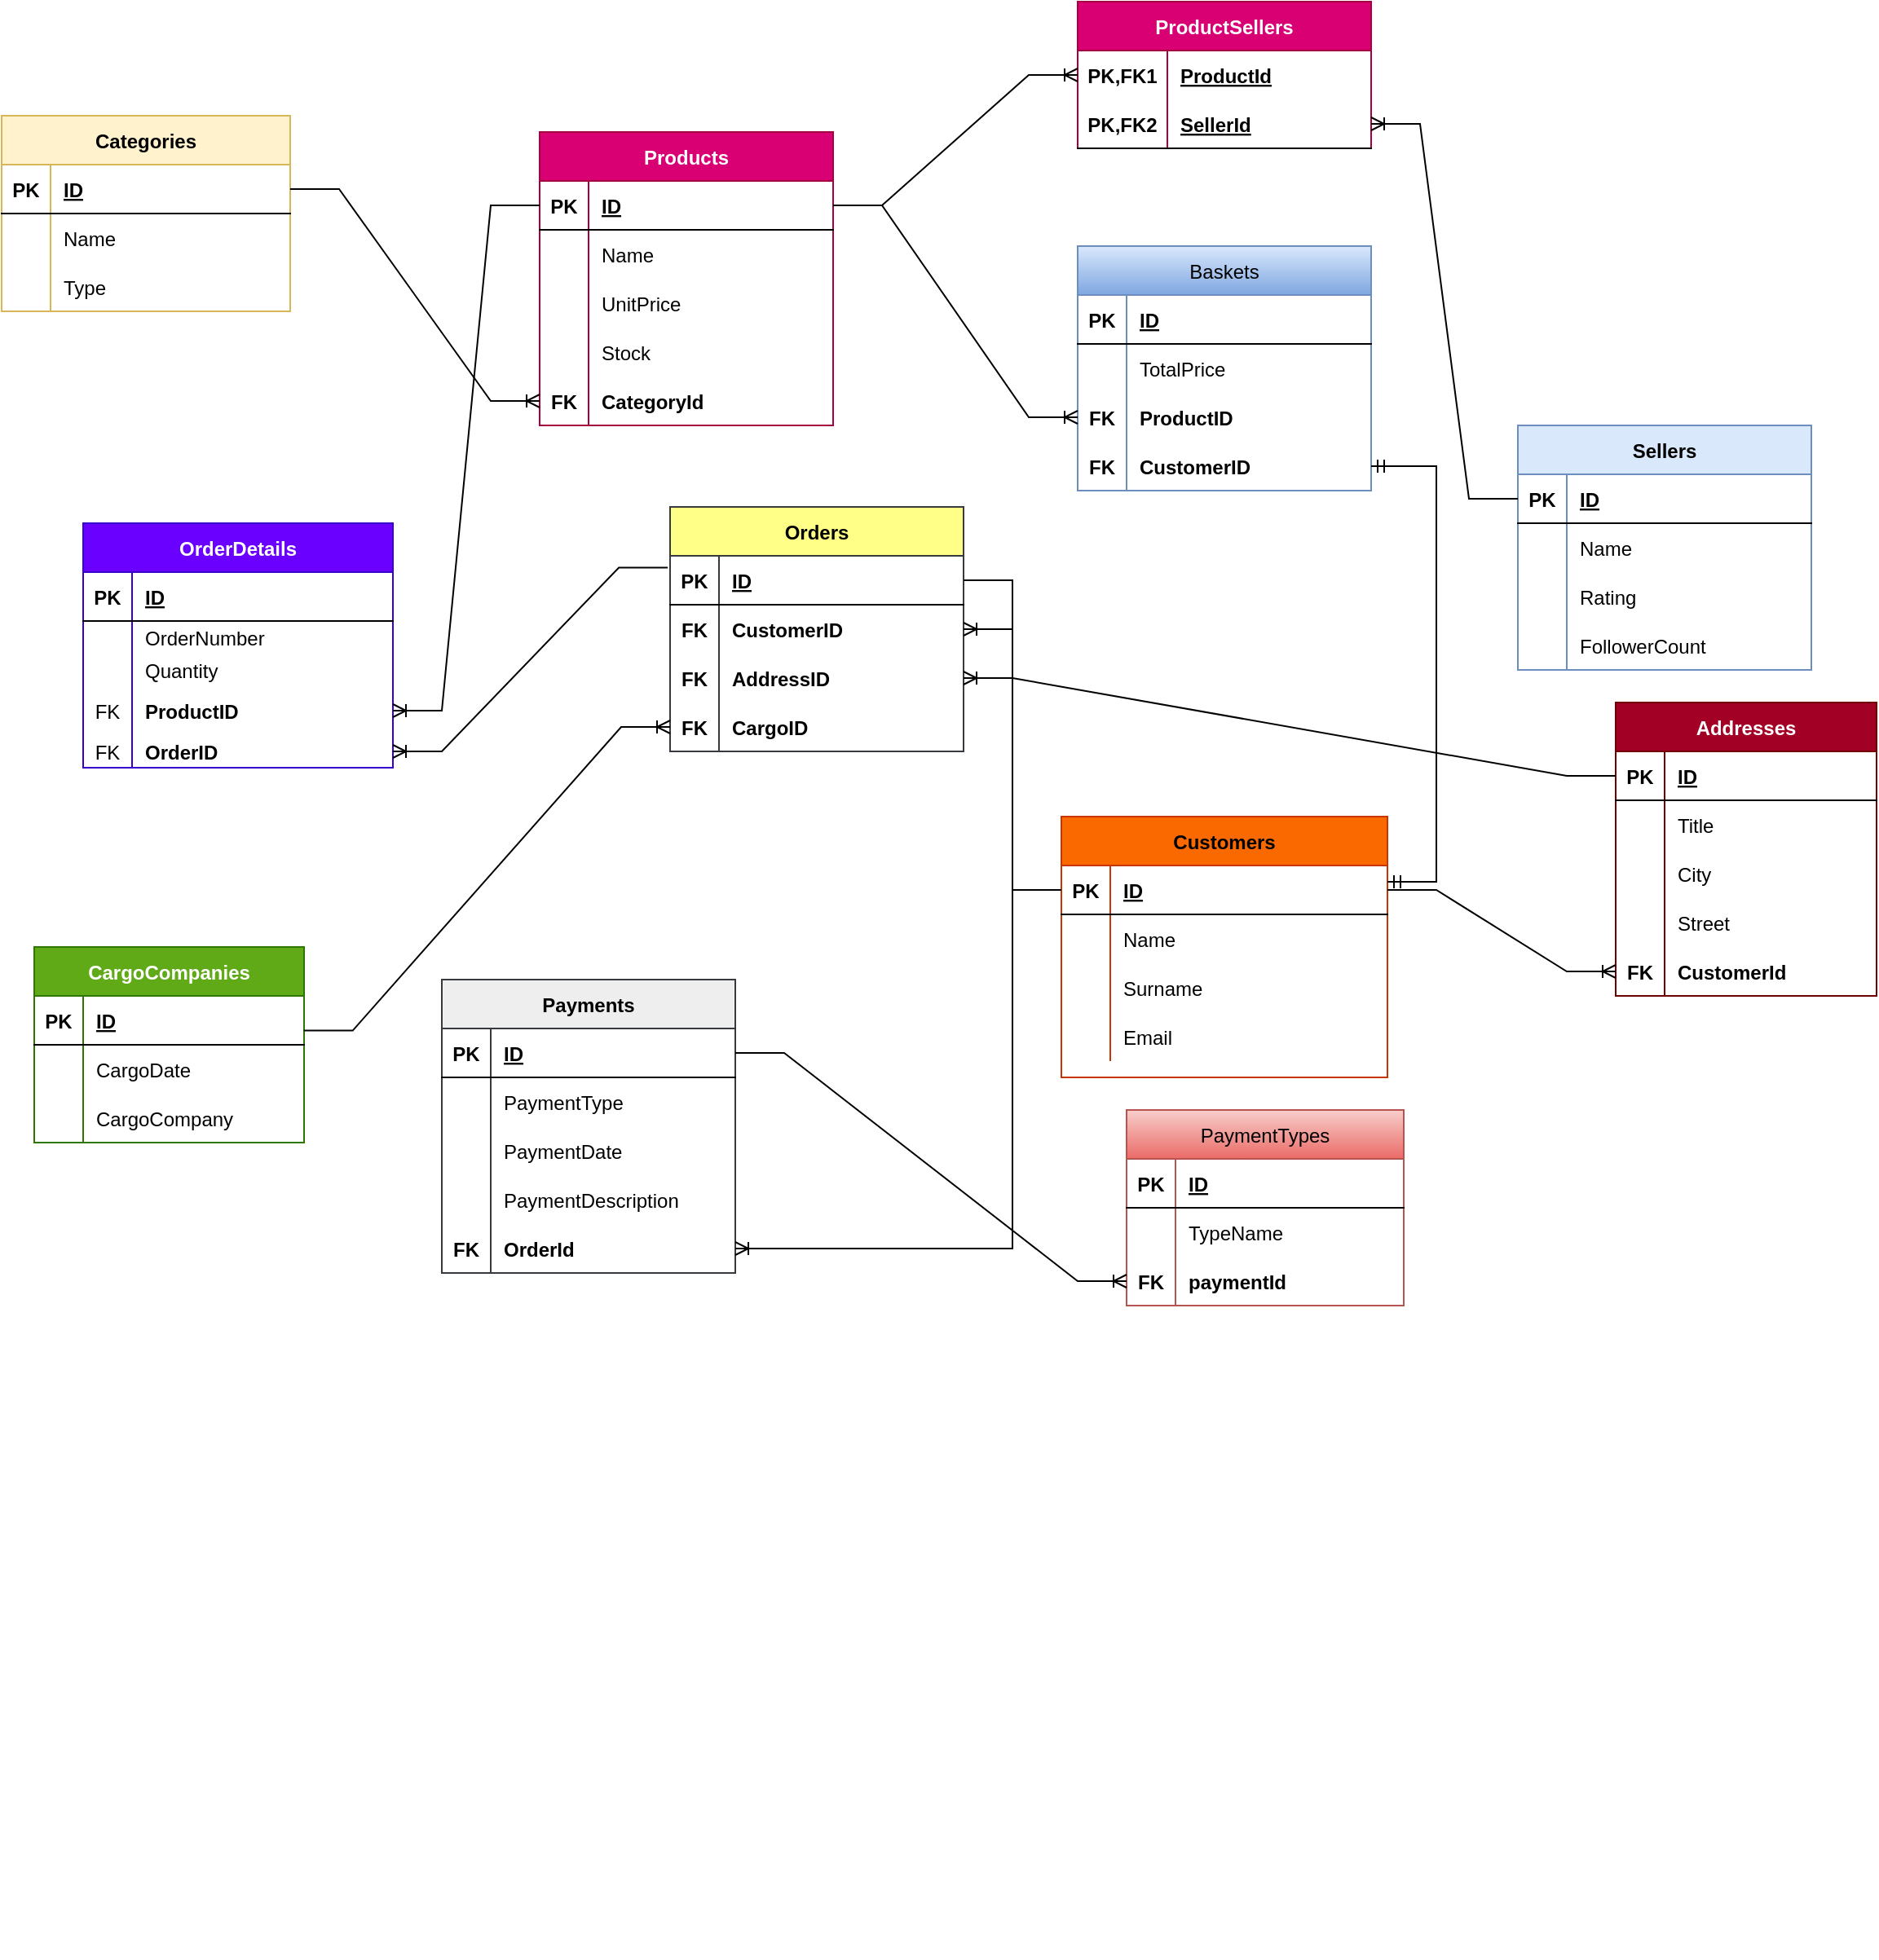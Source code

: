 <mxfile version="20.5.3" type="github"><diagram id="TiF_USlpTC1Fm0P3rcNb" name="Page-1"><mxGraphModel dx="1872" dy="1568" grid="1" gridSize="10" guides="1" tooltips="1" connect="1" arrows="1" fold="1" page="1" pageScale="1" pageWidth="850" pageHeight="1100" math="0" shadow="0"><root><mxCell id="0"/><mxCell id="1" parent="0"/><mxCell id="JY9bSjSgld3aoO-6YXsf-1" value="Products" style="shape=table;startSize=30;container=1;collapsible=1;childLayout=tableLayout;fixedRows=1;rowLines=0;fontStyle=1;align=center;resizeLast=1;fillColor=#d80073;strokeColor=#A50040;fontColor=#ffffff;" vertex="1" parent="1"><mxGeometry x="-410" y="-110" width="180" height="180" as="geometry"/></mxCell><mxCell id="JY9bSjSgld3aoO-6YXsf-2" value="" style="shape=tableRow;horizontal=0;startSize=0;swimlaneHead=0;swimlaneBody=0;fillColor=none;collapsible=0;dropTarget=0;points=[[0,0.5],[1,0.5]];portConstraint=eastwest;top=0;left=0;right=0;bottom=1;" vertex="1" parent="JY9bSjSgld3aoO-6YXsf-1"><mxGeometry y="30" width="180" height="30" as="geometry"/></mxCell><mxCell id="JY9bSjSgld3aoO-6YXsf-3" value="PK" style="shape=partialRectangle;connectable=0;fillColor=none;top=0;left=0;bottom=0;right=0;fontStyle=1;overflow=hidden;" vertex="1" parent="JY9bSjSgld3aoO-6YXsf-2"><mxGeometry width="30" height="30" as="geometry"><mxRectangle width="30" height="30" as="alternateBounds"/></mxGeometry></mxCell><mxCell id="JY9bSjSgld3aoO-6YXsf-4" value="ID" style="shape=partialRectangle;connectable=0;fillColor=none;top=0;left=0;bottom=0;right=0;align=left;spacingLeft=6;fontStyle=5;overflow=hidden;" vertex="1" parent="JY9bSjSgld3aoO-6YXsf-2"><mxGeometry x="30" width="150" height="30" as="geometry"><mxRectangle width="150" height="30" as="alternateBounds"/></mxGeometry></mxCell><mxCell id="JY9bSjSgld3aoO-6YXsf-5" value="" style="shape=tableRow;horizontal=0;startSize=0;swimlaneHead=0;swimlaneBody=0;fillColor=none;collapsible=0;dropTarget=0;points=[[0,0.5],[1,0.5]];portConstraint=eastwest;top=0;left=0;right=0;bottom=0;" vertex="1" parent="JY9bSjSgld3aoO-6YXsf-1"><mxGeometry y="60" width="180" height="30" as="geometry"/></mxCell><mxCell id="JY9bSjSgld3aoO-6YXsf-6" value="" style="shape=partialRectangle;connectable=0;fillColor=none;top=0;left=0;bottom=0;right=0;editable=1;overflow=hidden;" vertex="1" parent="JY9bSjSgld3aoO-6YXsf-5"><mxGeometry width="30" height="30" as="geometry"><mxRectangle width="30" height="30" as="alternateBounds"/></mxGeometry></mxCell><mxCell id="JY9bSjSgld3aoO-6YXsf-7" value="Name" style="shape=partialRectangle;connectable=0;fillColor=none;top=0;left=0;bottom=0;right=0;align=left;spacingLeft=6;overflow=hidden;" vertex="1" parent="JY9bSjSgld3aoO-6YXsf-5"><mxGeometry x="30" width="150" height="30" as="geometry"><mxRectangle width="150" height="30" as="alternateBounds"/></mxGeometry></mxCell><mxCell id="JY9bSjSgld3aoO-6YXsf-8" value="" style="shape=tableRow;horizontal=0;startSize=0;swimlaneHead=0;swimlaneBody=0;fillColor=none;collapsible=0;dropTarget=0;points=[[0,0.5],[1,0.5]];portConstraint=eastwest;top=0;left=0;right=0;bottom=0;" vertex="1" parent="JY9bSjSgld3aoO-6YXsf-1"><mxGeometry y="90" width="180" height="30" as="geometry"/></mxCell><mxCell id="JY9bSjSgld3aoO-6YXsf-9" value="" style="shape=partialRectangle;connectable=0;fillColor=none;top=0;left=0;bottom=0;right=0;editable=1;overflow=hidden;" vertex="1" parent="JY9bSjSgld3aoO-6YXsf-8"><mxGeometry width="30" height="30" as="geometry"><mxRectangle width="30" height="30" as="alternateBounds"/></mxGeometry></mxCell><mxCell id="JY9bSjSgld3aoO-6YXsf-10" value="UnitPrice" style="shape=partialRectangle;connectable=0;fillColor=none;top=0;left=0;bottom=0;right=0;align=left;spacingLeft=6;overflow=hidden;" vertex="1" parent="JY9bSjSgld3aoO-6YXsf-8"><mxGeometry x="30" width="150" height="30" as="geometry"><mxRectangle width="150" height="30" as="alternateBounds"/></mxGeometry></mxCell><mxCell id="JY9bSjSgld3aoO-6YXsf-11" value="" style="shape=tableRow;horizontal=0;startSize=0;swimlaneHead=0;swimlaneBody=0;fillColor=none;collapsible=0;dropTarget=0;points=[[0,0.5],[1,0.5]];portConstraint=eastwest;top=0;left=0;right=0;bottom=0;" vertex="1" parent="JY9bSjSgld3aoO-6YXsf-1"><mxGeometry y="120" width="180" height="30" as="geometry"/></mxCell><mxCell id="JY9bSjSgld3aoO-6YXsf-12" value="" style="shape=partialRectangle;connectable=0;fillColor=none;top=0;left=0;bottom=0;right=0;editable=1;overflow=hidden;" vertex="1" parent="JY9bSjSgld3aoO-6YXsf-11"><mxGeometry width="30" height="30" as="geometry"><mxRectangle width="30" height="30" as="alternateBounds"/></mxGeometry></mxCell><mxCell id="JY9bSjSgld3aoO-6YXsf-13" value="Stock" style="shape=partialRectangle;connectable=0;fillColor=none;top=0;left=0;bottom=0;right=0;align=left;spacingLeft=6;overflow=hidden;" vertex="1" parent="JY9bSjSgld3aoO-6YXsf-11"><mxGeometry x="30" width="150" height="30" as="geometry"><mxRectangle width="150" height="30" as="alternateBounds"/></mxGeometry></mxCell><mxCell id="JY9bSjSgld3aoO-6YXsf-14" value="" style="shape=tableRow;horizontal=0;startSize=0;swimlaneHead=0;swimlaneBody=0;fillColor=none;collapsible=0;dropTarget=0;points=[[0,0.5],[1,0.5]];portConstraint=eastwest;top=0;left=0;right=0;bottom=0;" vertex="1" parent="JY9bSjSgld3aoO-6YXsf-1"><mxGeometry y="150" width="180" height="30" as="geometry"/></mxCell><mxCell id="JY9bSjSgld3aoO-6YXsf-15" value="FK" style="shape=partialRectangle;connectable=0;fillColor=none;top=0;left=0;bottom=0;right=0;editable=1;overflow=hidden;fontStyle=1" vertex="1" parent="JY9bSjSgld3aoO-6YXsf-14"><mxGeometry width="30" height="30" as="geometry"><mxRectangle width="30" height="30" as="alternateBounds"/></mxGeometry></mxCell><mxCell id="JY9bSjSgld3aoO-6YXsf-16" value="CategoryId" style="shape=partialRectangle;connectable=0;fillColor=none;top=0;left=0;bottom=0;right=0;align=left;spacingLeft=6;overflow=hidden;fontStyle=1" vertex="1" parent="JY9bSjSgld3aoO-6YXsf-14"><mxGeometry x="30" width="150" height="30" as="geometry"><mxRectangle width="150" height="30" as="alternateBounds"/></mxGeometry></mxCell><mxCell id="JY9bSjSgld3aoO-6YXsf-17" value="Categories" style="shape=table;startSize=30;container=1;collapsible=1;childLayout=tableLayout;fixedRows=1;rowLines=0;fontStyle=1;align=center;resizeLast=1;fillColor=#fff2cc;strokeColor=#d6b656;" vertex="1" parent="1"><mxGeometry x="-740" y="-120" width="177" height="120" as="geometry"/></mxCell><mxCell id="JY9bSjSgld3aoO-6YXsf-18" value="" style="shape=tableRow;horizontal=0;startSize=0;swimlaneHead=0;swimlaneBody=0;fillColor=none;collapsible=0;dropTarget=0;points=[[0,0.5],[1,0.5]];portConstraint=eastwest;top=0;left=0;right=0;bottom=1;" vertex="1" parent="JY9bSjSgld3aoO-6YXsf-17"><mxGeometry y="30" width="177" height="30" as="geometry"/></mxCell><mxCell id="JY9bSjSgld3aoO-6YXsf-19" value="PK" style="shape=partialRectangle;connectable=0;fillColor=none;top=0;left=0;bottom=0;right=0;fontStyle=1;overflow=hidden;" vertex="1" parent="JY9bSjSgld3aoO-6YXsf-18"><mxGeometry width="30" height="30" as="geometry"><mxRectangle width="30" height="30" as="alternateBounds"/></mxGeometry></mxCell><mxCell id="JY9bSjSgld3aoO-6YXsf-20" value="ID" style="shape=partialRectangle;connectable=0;fillColor=none;top=0;left=0;bottom=0;right=0;align=left;spacingLeft=6;fontStyle=5;overflow=hidden;" vertex="1" parent="JY9bSjSgld3aoO-6YXsf-18"><mxGeometry x="30" width="147" height="30" as="geometry"><mxRectangle width="147" height="30" as="alternateBounds"/></mxGeometry></mxCell><mxCell id="JY9bSjSgld3aoO-6YXsf-21" value="" style="shape=tableRow;horizontal=0;startSize=0;swimlaneHead=0;swimlaneBody=0;fillColor=none;collapsible=0;dropTarget=0;points=[[0,0.5],[1,0.5]];portConstraint=eastwest;top=0;left=0;right=0;bottom=0;" vertex="1" parent="JY9bSjSgld3aoO-6YXsf-17"><mxGeometry y="60" width="177" height="30" as="geometry"/></mxCell><mxCell id="JY9bSjSgld3aoO-6YXsf-22" value="" style="shape=partialRectangle;connectable=0;fillColor=none;top=0;left=0;bottom=0;right=0;editable=1;overflow=hidden;" vertex="1" parent="JY9bSjSgld3aoO-6YXsf-21"><mxGeometry width="30" height="30" as="geometry"><mxRectangle width="30" height="30" as="alternateBounds"/></mxGeometry></mxCell><mxCell id="JY9bSjSgld3aoO-6YXsf-23" value="Name" style="shape=partialRectangle;connectable=0;fillColor=none;top=0;left=0;bottom=0;right=0;align=left;spacingLeft=6;overflow=hidden;" vertex="1" parent="JY9bSjSgld3aoO-6YXsf-21"><mxGeometry x="30" width="147" height="30" as="geometry"><mxRectangle width="147" height="30" as="alternateBounds"/></mxGeometry></mxCell><mxCell id="JY9bSjSgld3aoO-6YXsf-24" value="" style="shape=tableRow;horizontal=0;startSize=0;swimlaneHead=0;swimlaneBody=0;fillColor=none;collapsible=0;dropTarget=0;points=[[0,0.5],[1,0.5]];portConstraint=eastwest;top=0;left=0;right=0;bottom=0;" vertex="1" parent="JY9bSjSgld3aoO-6YXsf-17"><mxGeometry y="90" width="177" height="30" as="geometry"/></mxCell><mxCell id="JY9bSjSgld3aoO-6YXsf-25" value="" style="shape=partialRectangle;connectable=0;fillColor=none;top=0;left=0;bottom=0;right=0;editable=1;overflow=hidden;" vertex="1" parent="JY9bSjSgld3aoO-6YXsf-24"><mxGeometry width="30" height="30" as="geometry"><mxRectangle width="30" height="30" as="alternateBounds"/></mxGeometry></mxCell><mxCell id="JY9bSjSgld3aoO-6YXsf-26" value="Type" style="shape=partialRectangle;connectable=0;fillColor=none;top=0;left=0;bottom=0;right=0;align=left;spacingLeft=6;overflow=hidden;" vertex="1" parent="JY9bSjSgld3aoO-6YXsf-24"><mxGeometry x="30" width="147" height="30" as="geometry"><mxRectangle width="147" height="30" as="alternateBounds"/></mxGeometry></mxCell><mxCell id="JY9bSjSgld3aoO-6YXsf-27" value="Customers" style="shape=table;startSize=30;container=1;collapsible=1;childLayout=tableLayout;fixedRows=1;rowLines=0;fontStyle=1;align=center;resizeLast=1;fillColor=#fa6800;fontColor=#000000;strokeColor=#C73500;" vertex="1" parent="1"><mxGeometry x="-90" y="310" width="200" height="160" as="geometry"/></mxCell><mxCell id="JY9bSjSgld3aoO-6YXsf-28" value="" style="shape=tableRow;horizontal=0;startSize=0;swimlaneHead=0;swimlaneBody=0;fillColor=none;collapsible=0;dropTarget=0;points=[[0,0.5],[1,0.5]];portConstraint=eastwest;top=0;left=0;right=0;bottom=1;" vertex="1" parent="JY9bSjSgld3aoO-6YXsf-27"><mxGeometry y="30" width="200" height="30" as="geometry"/></mxCell><mxCell id="JY9bSjSgld3aoO-6YXsf-29" value="PK" style="shape=partialRectangle;connectable=0;fillColor=none;top=0;left=0;bottom=0;right=0;fontStyle=1;overflow=hidden;" vertex="1" parent="JY9bSjSgld3aoO-6YXsf-28"><mxGeometry width="30" height="30" as="geometry"><mxRectangle width="30" height="30" as="alternateBounds"/></mxGeometry></mxCell><mxCell id="JY9bSjSgld3aoO-6YXsf-30" value="ID" style="shape=partialRectangle;connectable=0;fillColor=none;top=0;left=0;bottom=0;right=0;align=left;spacingLeft=6;fontStyle=5;overflow=hidden;" vertex="1" parent="JY9bSjSgld3aoO-6YXsf-28"><mxGeometry x="30" width="170" height="30" as="geometry"><mxRectangle width="170" height="30" as="alternateBounds"/></mxGeometry></mxCell><mxCell id="JY9bSjSgld3aoO-6YXsf-31" value="" style="shape=tableRow;horizontal=0;startSize=0;swimlaneHead=0;swimlaneBody=0;fillColor=none;collapsible=0;dropTarget=0;points=[[0,0.5],[1,0.5]];portConstraint=eastwest;top=0;left=0;right=0;bottom=0;" vertex="1" parent="JY9bSjSgld3aoO-6YXsf-27"><mxGeometry y="60" width="200" height="30" as="geometry"/></mxCell><mxCell id="JY9bSjSgld3aoO-6YXsf-32" value="" style="shape=partialRectangle;connectable=0;fillColor=none;top=0;left=0;bottom=0;right=0;editable=1;overflow=hidden;" vertex="1" parent="JY9bSjSgld3aoO-6YXsf-31"><mxGeometry width="30" height="30" as="geometry"><mxRectangle width="30" height="30" as="alternateBounds"/></mxGeometry></mxCell><mxCell id="JY9bSjSgld3aoO-6YXsf-33" value="Name" style="shape=partialRectangle;connectable=0;fillColor=none;top=0;left=0;bottom=0;right=0;align=left;spacingLeft=6;overflow=hidden;" vertex="1" parent="JY9bSjSgld3aoO-6YXsf-31"><mxGeometry x="30" width="170" height="30" as="geometry"><mxRectangle width="170" height="30" as="alternateBounds"/></mxGeometry></mxCell><mxCell id="JY9bSjSgld3aoO-6YXsf-34" value="" style="shape=tableRow;horizontal=0;startSize=0;swimlaneHead=0;swimlaneBody=0;fillColor=none;collapsible=0;dropTarget=0;points=[[0,0.5],[1,0.5]];portConstraint=eastwest;top=0;left=0;right=0;bottom=0;" vertex="1" parent="JY9bSjSgld3aoO-6YXsf-27"><mxGeometry y="90" width="200" height="30" as="geometry"/></mxCell><mxCell id="JY9bSjSgld3aoO-6YXsf-35" value="" style="shape=partialRectangle;connectable=0;fillColor=none;top=0;left=0;bottom=0;right=0;editable=1;overflow=hidden;" vertex="1" parent="JY9bSjSgld3aoO-6YXsf-34"><mxGeometry width="30" height="30" as="geometry"><mxRectangle width="30" height="30" as="alternateBounds"/></mxGeometry></mxCell><mxCell id="JY9bSjSgld3aoO-6YXsf-36" value="Surname" style="shape=partialRectangle;connectable=0;fillColor=none;top=0;left=0;bottom=0;right=0;align=left;spacingLeft=6;overflow=hidden;" vertex="1" parent="JY9bSjSgld3aoO-6YXsf-34"><mxGeometry x="30" width="170" height="30" as="geometry"><mxRectangle width="170" height="30" as="alternateBounds"/></mxGeometry></mxCell><mxCell id="JY9bSjSgld3aoO-6YXsf-37" value="" style="shape=tableRow;horizontal=0;startSize=0;swimlaneHead=0;swimlaneBody=0;fillColor=none;collapsible=0;dropTarget=0;points=[[0,0.5],[1,0.5]];portConstraint=eastwest;top=0;left=0;right=0;bottom=0;" vertex="1" parent="JY9bSjSgld3aoO-6YXsf-27"><mxGeometry y="120" width="200" height="30" as="geometry"/></mxCell><mxCell id="JY9bSjSgld3aoO-6YXsf-38" value="" style="shape=partialRectangle;connectable=0;fillColor=none;top=0;left=0;bottom=0;right=0;editable=1;overflow=hidden;" vertex="1" parent="JY9bSjSgld3aoO-6YXsf-37"><mxGeometry width="30" height="30" as="geometry"><mxRectangle width="30" height="30" as="alternateBounds"/></mxGeometry></mxCell><mxCell id="JY9bSjSgld3aoO-6YXsf-39" value="Email" style="shape=partialRectangle;connectable=0;fillColor=none;top=0;left=0;bottom=0;right=0;align=left;spacingLeft=6;overflow=hidden;" vertex="1" parent="JY9bSjSgld3aoO-6YXsf-37"><mxGeometry x="30" width="170" height="30" as="geometry"><mxRectangle width="170" height="30" as="alternateBounds"/></mxGeometry></mxCell><mxCell id="JY9bSjSgld3aoO-6YXsf-40" value="Addresses" style="shape=table;startSize=30;container=1;collapsible=1;childLayout=tableLayout;fixedRows=1;rowLines=0;fontStyle=1;align=center;resizeLast=1;fillColor=#a20025;fontColor=#ffffff;strokeColor=#6F0000;" vertex="1" parent="1"><mxGeometry x="250" y="240" width="160" height="180" as="geometry"/></mxCell><mxCell id="JY9bSjSgld3aoO-6YXsf-41" value="" style="shape=tableRow;horizontal=0;startSize=0;swimlaneHead=0;swimlaneBody=0;fillColor=none;collapsible=0;dropTarget=0;points=[[0,0.5],[1,0.5]];portConstraint=eastwest;top=0;left=0;right=0;bottom=1;" vertex="1" parent="JY9bSjSgld3aoO-6YXsf-40"><mxGeometry y="30" width="160" height="30" as="geometry"/></mxCell><mxCell id="JY9bSjSgld3aoO-6YXsf-42" value="PK" style="shape=partialRectangle;connectable=0;fillColor=none;top=0;left=0;bottom=0;right=0;fontStyle=1;overflow=hidden;" vertex="1" parent="JY9bSjSgld3aoO-6YXsf-41"><mxGeometry width="30" height="30" as="geometry"><mxRectangle width="30" height="30" as="alternateBounds"/></mxGeometry></mxCell><mxCell id="JY9bSjSgld3aoO-6YXsf-43" value="ID" style="shape=partialRectangle;connectable=0;fillColor=none;top=0;left=0;bottom=0;right=0;align=left;spacingLeft=6;fontStyle=5;overflow=hidden;" vertex="1" parent="JY9bSjSgld3aoO-6YXsf-41"><mxGeometry x="30" width="130" height="30" as="geometry"><mxRectangle width="130" height="30" as="alternateBounds"/></mxGeometry></mxCell><mxCell id="JY9bSjSgld3aoO-6YXsf-44" value="" style="shape=tableRow;horizontal=0;startSize=0;swimlaneHead=0;swimlaneBody=0;fillColor=none;collapsible=0;dropTarget=0;points=[[0,0.5],[1,0.5]];portConstraint=eastwest;top=0;left=0;right=0;bottom=0;" vertex="1" parent="JY9bSjSgld3aoO-6YXsf-40"><mxGeometry y="60" width="160" height="30" as="geometry"/></mxCell><mxCell id="JY9bSjSgld3aoO-6YXsf-45" value="" style="shape=partialRectangle;connectable=0;fillColor=none;top=0;left=0;bottom=0;right=0;editable=1;overflow=hidden;" vertex="1" parent="JY9bSjSgld3aoO-6YXsf-44"><mxGeometry width="30" height="30" as="geometry"><mxRectangle width="30" height="30" as="alternateBounds"/></mxGeometry></mxCell><mxCell id="JY9bSjSgld3aoO-6YXsf-46" value="Title" style="shape=partialRectangle;connectable=0;fillColor=none;top=0;left=0;bottom=0;right=0;align=left;spacingLeft=6;overflow=hidden;" vertex="1" parent="JY9bSjSgld3aoO-6YXsf-44"><mxGeometry x="30" width="130" height="30" as="geometry"><mxRectangle width="130" height="30" as="alternateBounds"/></mxGeometry></mxCell><mxCell id="JY9bSjSgld3aoO-6YXsf-47" value="" style="shape=tableRow;horizontal=0;startSize=0;swimlaneHead=0;swimlaneBody=0;fillColor=none;collapsible=0;dropTarget=0;points=[[0,0.5],[1,0.5]];portConstraint=eastwest;top=0;left=0;right=0;bottom=0;" vertex="1" parent="JY9bSjSgld3aoO-6YXsf-40"><mxGeometry y="90" width="160" height="30" as="geometry"/></mxCell><mxCell id="JY9bSjSgld3aoO-6YXsf-48" value="" style="shape=partialRectangle;connectable=0;fillColor=none;top=0;left=0;bottom=0;right=0;editable=1;overflow=hidden;" vertex="1" parent="JY9bSjSgld3aoO-6YXsf-47"><mxGeometry width="30" height="30" as="geometry"><mxRectangle width="30" height="30" as="alternateBounds"/></mxGeometry></mxCell><mxCell id="JY9bSjSgld3aoO-6YXsf-49" value="City" style="shape=partialRectangle;connectable=0;fillColor=none;top=0;left=0;bottom=0;right=0;align=left;spacingLeft=6;overflow=hidden;" vertex="1" parent="JY9bSjSgld3aoO-6YXsf-47"><mxGeometry x="30" width="130" height="30" as="geometry"><mxRectangle width="130" height="30" as="alternateBounds"/></mxGeometry></mxCell><mxCell id="JY9bSjSgld3aoO-6YXsf-50" value="" style="shape=tableRow;horizontal=0;startSize=0;swimlaneHead=0;swimlaneBody=0;fillColor=none;collapsible=0;dropTarget=0;points=[[0,0.5],[1,0.5]];portConstraint=eastwest;top=0;left=0;right=0;bottom=0;" vertex="1" parent="JY9bSjSgld3aoO-6YXsf-40"><mxGeometry y="120" width="160" height="30" as="geometry"/></mxCell><mxCell id="JY9bSjSgld3aoO-6YXsf-51" value="" style="shape=partialRectangle;connectable=0;fillColor=none;top=0;left=0;bottom=0;right=0;editable=1;overflow=hidden;" vertex="1" parent="JY9bSjSgld3aoO-6YXsf-50"><mxGeometry width="30" height="30" as="geometry"><mxRectangle width="30" height="30" as="alternateBounds"/></mxGeometry></mxCell><mxCell id="JY9bSjSgld3aoO-6YXsf-52" value="Street" style="shape=partialRectangle;connectable=0;fillColor=none;top=0;left=0;bottom=0;right=0;align=left;spacingLeft=6;overflow=hidden;" vertex="1" parent="JY9bSjSgld3aoO-6YXsf-50"><mxGeometry x="30" width="130" height="30" as="geometry"><mxRectangle width="130" height="30" as="alternateBounds"/></mxGeometry></mxCell><mxCell id="JY9bSjSgld3aoO-6YXsf-53" value="" style="shape=tableRow;horizontal=0;startSize=0;swimlaneHead=0;swimlaneBody=0;fillColor=none;collapsible=0;dropTarget=0;points=[[0,0.5],[1,0.5]];portConstraint=eastwest;top=0;left=0;right=0;bottom=0;" vertex="1" parent="JY9bSjSgld3aoO-6YXsf-40"><mxGeometry y="150" width="160" height="30" as="geometry"/></mxCell><mxCell id="JY9bSjSgld3aoO-6YXsf-54" value="FK" style="shape=partialRectangle;connectable=0;fillColor=none;top=0;left=0;bottom=0;right=0;editable=1;overflow=hidden;fontStyle=1" vertex="1" parent="JY9bSjSgld3aoO-6YXsf-53"><mxGeometry width="30" height="30" as="geometry"><mxRectangle width="30" height="30" as="alternateBounds"/></mxGeometry></mxCell><mxCell id="JY9bSjSgld3aoO-6YXsf-55" value="CustomerId" style="shape=partialRectangle;connectable=0;fillColor=none;top=0;left=0;bottom=0;right=0;align=left;spacingLeft=6;overflow=hidden;fontStyle=1" vertex="1" parent="JY9bSjSgld3aoO-6YXsf-53"><mxGeometry x="30" width="130" height="30" as="geometry"><mxRectangle width="130" height="30" as="alternateBounds"/></mxGeometry></mxCell><mxCell id="JY9bSjSgld3aoO-6YXsf-56" value="" style="edgeStyle=entityRelationEdgeStyle;fontSize=12;html=1;endArrow=ERoneToMany;rounded=0;exitX=1;exitY=0.5;exitDx=0;exitDy=0;entryX=0;entryY=0.5;entryDx=0;entryDy=0;" edge="1" parent="1" source="JY9bSjSgld3aoO-6YXsf-28" target="JY9bSjSgld3aoO-6YXsf-53"><mxGeometry width="100" height="100" relative="1" as="geometry"><mxPoint x="289" y="731" as="sourcePoint"/><mxPoint x="420" y="671" as="targetPoint"/></mxGeometry></mxCell><mxCell id="JY9bSjSgld3aoO-6YXsf-57" value="Sellers" style="shape=table;startSize=30;container=1;collapsible=1;childLayout=tableLayout;fixedRows=1;rowLines=0;fontStyle=1;align=center;resizeLast=1;fillColor=#dae8fc;strokeColor=#6c8ebf;" vertex="1" parent="1"><mxGeometry x="190" y="70" width="180" height="150" as="geometry"/></mxCell><mxCell id="JY9bSjSgld3aoO-6YXsf-58" value="" style="shape=tableRow;horizontal=0;startSize=0;swimlaneHead=0;swimlaneBody=0;fillColor=none;collapsible=0;dropTarget=0;points=[[0,0.5],[1,0.5]];portConstraint=eastwest;top=0;left=0;right=0;bottom=1;" vertex="1" parent="JY9bSjSgld3aoO-6YXsf-57"><mxGeometry y="30" width="180" height="30" as="geometry"/></mxCell><mxCell id="JY9bSjSgld3aoO-6YXsf-59" value="PK" style="shape=partialRectangle;connectable=0;fillColor=none;top=0;left=0;bottom=0;right=0;fontStyle=1;overflow=hidden;" vertex="1" parent="JY9bSjSgld3aoO-6YXsf-58"><mxGeometry width="30" height="30" as="geometry"><mxRectangle width="30" height="30" as="alternateBounds"/></mxGeometry></mxCell><mxCell id="JY9bSjSgld3aoO-6YXsf-60" value="ID" style="shape=partialRectangle;connectable=0;fillColor=none;top=0;left=0;bottom=0;right=0;align=left;spacingLeft=6;fontStyle=5;overflow=hidden;" vertex="1" parent="JY9bSjSgld3aoO-6YXsf-58"><mxGeometry x="30" width="150" height="30" as="geometry"><mxRectangle width="150" height="30" as="alternateBounds"/></mxGeometry></mxCell><mxCell id="JY9bSjSgld3aoO-6YXsf-61" value="" style="shape=tableRow;horizontal=0;startSize=0;swimlaneHead=0;swimlaneBody=0;fillColor=none;collapsible=0;dropTarget=0;points=[[0,0.5],[1,0.5]];portConstraint=eastwest;top=0;left=0;right=0;bottom=0;" vertex="1" parent="JY9bSjSgld3aoO-6YXsf-57"><mxGeometry y="60" width="180" height="30" as="geometry"/></mxCell><mxCell id="JY9bSjSgld3aoO-6YXsf-62" value="" style="shape=partialRectangle;connectable=0;fillColor=none;top=0;left=0;bottom=0;right=0;editable=1;overflow=hidden;" vertex="1" parent="JY9bSjSgld3aoO-6YXsf-61"><mxGeometry width="30" height="30" as="geometry"><mxRectangle width="30" height="30" as="alternateBounds"/></mxGeometry></mxCell><mxCell id="JY9bSjSgld3aoO-6YXsf-63" value="Name" style="shape=partialRectangle;connectable=0;fillColor=none;top=0;left=0;bottom=0;right=0;align=left;spacingLeft=6;overflow=hidden;" vertex="1" parent="JY9bSjSgld3aoO-6YXsf-61"><mxGeometry x="30" width="150" height="30" as="geometry"><mxRectangle width="150" height="30" as="alternateBounds"/></mxGeometry></mxCell><mxCell id="JY9bSjSgld3aoO-6YXsf-64" value="" style="shape=tableRow;horizontal=0;startSize=0;swimlaneHead=0;swimlaneBody=0;fillColor=none;collapsible=0;dropTarget=0;points=[[0,0.5],[1,0.5]];portConstraint=eastwest;top=0;left=0;right=0;bottom=0;" vertex="1" parent="JY9bSjSgld3aoO-6YXsf-57"><mxGeometry y="90" width="180" height="30" as="geometry"/></mxCell><mxCell id="JY9bSjSgld3aoO-6YXsf-65" value="" style="shape=partialRectangle;connectable=0;fillColor=none;top=0;left=0;bottom=0;right=0;editable=1;overflow=hidden;" vertex="1" parent="JY9bSjSgld3aoO-6YXsf-64"><mxGeometry width="30" height="30" as="geometry"><mxRectangle width="30" height="30" as="alternateBounds"/></mxGeometry></mxCell><mxCell id="JY9bSjSgld3aoO-6YXsf-66" value="Rating" style="shape=partialRectangle;connectable=0;fillColor=none;top=0;left=0;bottom=0;right=0;align=left;spacingLeft=6;overflow=hidden;" vertex="1" parent="JY9bSjSgld3aoO-6YXsf-64"><mxGeometry x="30" width="150" height="30" as="geometry"><mxRectangle width="150" height="30" as="alternateBounds"/></mxGeometry></mxCell><mxCell id="JY9bSjSgld3aoO-6YXsf-67" value="" style="shape=tableRow;horizontal=0;startSize=0;swimlaneHead=0;swimlaneBody=0;fillColor=none;collapsible=0;dropTarget=0;points=[[0,0.5],[1,0.5]];portConstraint=eastwest;top=0;left=0;right=0;bottom=0;" vertex="1" parent="JY9bSjSgld3aoO-6YXsf-57"><mxGeometry y="120" width="180" height="30" as="geometry"/></mxCell><mxCell id="JY9bSjSgld3aoO-6YXsf-68" value="" style="shape=partialRectangle;connectable=0;fillColor=none;top=0;left=0;bottom=0;right=0;editable=1;overflow=hidden;" vertex="1" parent="JY9bSjSgld3aoO-6YXsf-67"><mxGeometry width="30" height="30" as="geometry"><mxRectangle width="30" height="30" as="alternateBounds"/></mxGeometry></mxCell><mxCell id="JY9bSjSgld3aoO-6YXsf-69" value="FollowerCount" style="shape=partialRectangle;connectable=0;fillColor=none;top=0;left=0;bottom=0;right=0;align=left;spacingLeft=6;overflow=hidden;" vertex="1" parent="JY9bSjSgld3aoO-6YXsf-67"><mxGeometry x="30" width="150" height="30" as="geometry"><mxRectangle width="150" height="30" as="alternateBounds"/></mxGeometry></mxCell><mxCell id="JY9bSjSgld3aoO-6YXsf-70" value="ProductSellers" style="shape=table;startSize=30;container=1;collapsible=1;childLayout=tableLayout;fixedRows=1;rowLines=0;fontStyle=1;align=center;resizeLast=1;fillColor=#d80073;fontColor=#ffffff;strokeColor=#A50040;" vertex="1" parent="1"><mxGeometry x="-80" y="-190" width="180" height="90" as="geometry"/></mxCell><mxCell id="JY9bSjSgld3aoO-6YXsf-71" value="" style="shape=tableRow;horizontal=0;startSize=0;swimlaneHead=0;swimlaneBody=0;fillColor=none;collapsible=0;dropTarget=0;points=[[0,0.5],[1,0.5]];portConstraint=eastwest;top=0;left=0;right=0;bottom=0;" vertex="1" parent="JY9bSjSgld3aoO-6YXsf-70"><mxGeometry y="30" width="180" height="30" as="geometry"/></mxCell><mxCell id="JY9bSjSgld3aoO-6YXsf-72" value="PK,FK1" style="shape=partialRectangle;connectable=0;fillColor=none;top=0;left=0;bottom=0;right=0;fontStyle=1;overflow=hidden;" vertex="1" parent="JY9bSjSgld3aoO-6YXsf-71"><mxGeometry width="55" height="30" as="geometry"><mxRectangle width="55" height="30" as="alternateBounds"/></mxGeometry></mxCell><mxCell id="JY9bSjSgld3aoO-6YXsf-73" value="ProductId" style="shape=partialRectangle;connectable=0;fillColor=none;top=0;left=0;bottom=0;right=0;align=left;spacingLeft=6;fontStyle=5;overflow=hidden;" vertex="1" parent="JY9bSjSgld3aoO-6YXsf-71"><mxGeometry x="55" width="125" height="30" as="geometry"><mxRectangle width="125" height="30" as="alternateBounds"/></mxGeometry></mxCell><mxCell id="JY9bSjSgld3aoO-6YXsf-74" value="" style="shape=tableRow;horizontal=0;startSize=0;swimlaneHead=0;swimlaneBody=0;fillColor=none;collapsible=0;dropTarget=0;points=[[0,0.5],[1,0.5]];portConstraint=eastwest;top=0;left=0;right=0;bottom=1;" vertex="1" parent="JY9bSjSgld3aoO-6YXsf-70"><mxGeometry y="60" width="180" height="30" as="geometry"/></mxCell><mxCell id="JY9bSjSgld3aoO-6YXsf-75" value="PK,FK2" style="shape=partialRectangle;connectable=0;fillColor=none;top=0;left=0;bottom=0;right=0;fontStyle=1;overflow=hidden;" vertex="1" parent="JY9bSjSgld3aoO-6YXsf-74"><mxGeometry width="55" height="30" as="geometry"><mxRectangle width="55" height="30" as="alternateBounds"/></mxGeometry></mxCell><mxCell id="JY9bSjSgld3aoO-6YXsf-76" value="SellerId" style="shape=partialRectangle;connectable=0;fillColor=none;top=0;left=0;bottom=0;right=0;align=left;spacingLeft=6;fontStyle=5;overflow=hidden;" vertex="1" parent="JY9bSjSgld3aoO-6YXsf-74"><mxGeometry x="55" width="125" height="30" as="geometry"><mxRectangle width="125" height="30" as="alternateBounds"/></mxGeometry></mxCell><mxCell id="JY9bSjSgld3aoO-6YXsf-77" value="" style="edgeStyle=entityRelationEdgeStyle;fontSize=12;html=1;endArrow=ERoneToMany;rounded=0;entryX=0;entryY=0.5;entryDx=0;entryDy=0;exitX=1;exitY=0.5;exitDx=0;exitDy=0;" edge="1" parent="1" source="JY9bSjSgld3aoO-6YXsf-2" target="JY9bSjSgld3aoO-6YXsf-71"><mxGeometry width="100" height="100" relative="1" as="geometry"><mxPoint x="230" y="145" as="sourcePoint"/><mxPoint x="50" y="385" as="targetPoint"/></mxGeometry></mxCell><mxCell id="JY9bSjSgld3aoO-6YXsf-78" value="" style="edgeStyle=entityRelationEdgeStyle;fontSize=12;html=1;endArrow=ERoneToMany;rounded=0;entryX=1;entryY=0.5;entryDx=0;entryDy=0;exitX=0;exitY=0.5;exitDx=0;exitDy=0;" edge="1" parent="1" source="JY9bSjSgld3aoO-6YXsf-58" target="JY9bSjSgld3aoO-6YXsf-74"><mxGeometry width="100" height="100" relative="1" as="geometry"><mxPoint x="500" y="540" as="sourcePoint"/><mxPoint x="600" y="440" as="targetPoint"/></mxGeometry></mxCell><mxCell id="JY9bSjSgld3aoO-6YXsf-79" value="CargoCompanies" style="shape=table;startSize=30;container=1;collapsible=1;childLayout=tableLayout;fixedRows=1;rowLines=0;fontStyle=1;align=center;resizeLast=1;fillColor=#60a917;fontColor=#ffffff;strokeColor=#2D7600;" vertex="1" parent="1"><mxGeometry x="-720" y="390" width="165.5" height="120" as="geometry"/></mxCell><mxCell id="JY9bSjSgld3aoO-6YXsf-80" value="" style="shape=tableRow;horizontal=0;startSize=0;swimlaneHead=0;swimlaneBody=0;fillColor=none;collapsible=0;dropTarget=0;points=[[0,0.5],[1,0.5]];portConstraint=eastwest;top=0;left=0;right=0;bottom=1;" vertex="1" parent="JY9bSjSgld3aoO-6YXsf-79"><mxGeometry y="30" width="165.5" height="30" as="geometry"/></mxCell><mxCell id="JY9bSjSgld3aoO-6YXsf-81" value="PK" style="shape=partialRectangle;connectable=0;fillColor=none;top=0;left=0;bottom=0;right=0;fontStyle=1;overflow=hidden;" vertex="1" parent="JY9bSjSgld3aoO-6YXsf-80"><mxGeometry width="30" height="30" as="geometry"><mxRectangle width="30" height="30" as="alternateBounds"/></mxGeometry></mxCell><mxCell id="JY9bSjSgld3aoO-6YXsf-82" value="ID" style="shape=partialRectangle;connectable=0;fillColor=none;top=0;left=0;bottom=0;right=0;align=left;spacingLeft=6;fontStyle=5;overflow=hidden;" vertex="1" parent="JY9bSjSgld3aoO-6YXsf-80"><mxGeometry x="30" width="135.5" height="30" as="geometry"><mxRectangle width="135.5" height="30" as="alternateBounds"/></mxGeometry></mxCell><mxCell id="JY9bSjSgld3aoO-6YXsf-83" value="" style="shape=tableRow;horizontal=0;startSize=0;swimlaneHead=0;swimlaneBody=0;fillColor=none;collapsible=0;dropTarget=0;points=[[0,0.5],[1,0.5]];portConstraint=eastwest;top=0;left=0;right=0;bottom=0;" vertex="1" parent="JY9bSjSgld3aoO-6YXsf-79"><mxGeometry y="60" width="165.5" height="30" as="geometry"/></mxCell><mxCell id="JY9bSjSgld3aoO-6YXsf-84" value="" style="shape=partialRectangle;connectable=0;fillColor=none;top=0;left=0;bottom=0;right=0;editable=1;overflow=hidden;" vertex="1" parent="JY9bSjSgld3aoO-6YXsf-83"><mxGeometry width="30" height="30" as="geometry"><mxRectangle width="30" height="30" as="alternateBounds"/></mxGeometry></mxCell><mxCell id="JY9bSjSgld3aoO-6YXsf-85" value="CargoDate" style="shape=partialRectangle;connectable=0;fillColor=none;top=0;left=0;bottom=0;right=0;align=left;spacingLeft=6;overflow=hidden;" vertex="1" parent="JY9bSjSgld3aoO-6YXsf-83"><mxGeometry x="30" width="135.5" height="30" as="geometry"><mxRectangle width="135.5" height="30" as="alternateBounds"/></mxGeometry></mxCell><mxCell id="JY9bSjSgld3aoO-6YXsf-86" value="" style="shape=tableRow;horizontal=0;startSize=0;swimlaneHead=0;swimlaneBody=0;fillColor=none;collapsible=0;dropTarget=0;points=[[0,0.5],[1,0.5]];portConstraint=eastwest;top=0;left=0;right=0;bottom=0;" vertex="1" parent="JY9bSjSgld3aoO-6YXsf-79"><mxGeometry y="90" width="165.5" height="30" as="geometry"/></mxCell><mxCell id="JY9bSjSgld3aoO-6YXsf-87" value="" style="shape=partialRectangle;connectable=0;fillColor=none;top=0;left=0;bottom=0;right=0;editable=1;overflow=hidden;" vertex="1" parent="JY9bSjSgld3aoO-6YXsf-86"><mxGeometry width="30" height="30" as="geometry"><mxRectangle width="30" height="30" as="alternateBounds"/></mxGeometry></mxCell><mxCell id="JY9bSjSgld3aoO-6YXsf-88" value="CargoCompany" style="shape=partialRectangle;connectable=0;fillColor=none;top=0;left=0;bottom=0;right=0;align=left;spacingLeft=6;overflow=hidden;" vertex="1" parent="JY9bSjSgld3aoO-6YXsf-86"><mxGeometry x="30" width="135.5" height="30" as="geometry"><mxRectangle width="135.5" height="30" as="alternateBounds"/></mxGeometry></mxCell><mxCell id="JY9bSjSgld3aoO-6YXsf-89" value="PaymentTypes" style="shape=table;startSize=30;container=1;collapsible=1;childLayout=tableLayout;fixedRows=1;rowLines=0;fontStyle=0;align=center;resizeLast=1;fillColor=#f8cecc;gradientColor=#ea6b66;strokeColor=#b85450;" vertex="1" parent="1"><mxGeometry x="-50" y="490" width="170" height="120" as="geometry"><mxRectangle x="389" y="790" width="70" height="30" as="alternateBounds"/></mxGeometry></mxCell><mxCell id="JY9bSjSgld3aoO-6YXsf-90" value="" style="shape=tableRow;horizontal=0;startSize=0;swimlaneHead=0;swimlaneBody=0;fillColor=none;collapsible=0;dropTarget=0;points=[[0,0.5],[1,0.5]];portConstraint=eastwest;top=0;left=0;right=0;bottom=1;" vertex="1" parent="JY9bSjSgld3aoO-6YXsf-89"><mxGeometry y="30" width="170" height="30" as="geometry"/></mxCell><mxCell id="JY9bSjSgld3aoO-6YXsf-91" value="PK" style="shape=partialRectangle;connectable=0;fillColor=none;top=0;left=0;bottom=0;right=0;fontStyle=1;overflow=hidden;" vertex="1" parent="JY9bSjSgld3aoO-6YXsf-90"><mxGeometry width="30" height="30" as="geometry"><mxRectangle width="30" height="30" as="alternateBounds"/></mxGeometry></mxCell><mxCell id="JY9bSjSgld3aoO-6YXsf-92" value="ID" style="shape=partialRectangle;connectable=0;fillColor=none;top=0;left=0;bottom=0;right=0;align=left;spacingLeft=6;fontStyle=5;overflow=hidden;" vertex="1" parent="JY9bSjSgld3aoO-6YXsf-90"><mxGeometry x="30" width="140" height="30" as="geometry"><mxRectangle width="140" height="30" as="alternateBounds"/></mxGeometry></mxCell><mxCell id="JY9bSjSgld3aoO-6YXsf-93" value="" style="shape=tableRow;horizontal=0;startSize=0;swimlaneHead=0;swimlaneBody=0;fillColor=none;collapsible=0;dropTarget=0;points=[[0,0.5],[1,0.5]];portConstraint=eastwest;top=0;left=0;right=0;bottom=0;" vertex="1" parent="JY9bSjSgld3aoO-6YXsf-89"><mxGeometry y="60" width="170" height="30" as="geometry"/></mxCell><mxCell id="JY9bSjSgld3aoO-6YXsf-94" value="" style="shape=partialRectangle;connectable=0;fillColor=none;top=0;left=0;bottom=0;right=0;editable=1;overflow=hidden;" vertex="1" parent="JY9bSjSgld3aoO-6YXsf-93"><mxGeometry width="30" height="30" as="geometry"><mxRectangle width="30" height="30" as="alternateBounds"/></mxGeometry></mxCell><mxCell id="JY9bSjSgld3aoO-6YXsf-95" value="TypeName" style="shape=partialRectangle;connectable=0;fillColor=none;top=0;left=0;bottom=0;right=0;align=left;spacingLeft=6;overflow=hidden;" vertex="1" parent="JY9bSjSgld3aoO-6YXsf-93"><mxGeometry x="30" width="140" height="30" as="geometry"><mxRectangle width="140" height="30" as="alternateBounds"/></mxGeometry></mxCell><mxCell id="JY9bSjSgld3aoO-6YXsf-96" value="" style="shape=tableRow;horizontal=0;startSize=0;swimlaneHead=0;swimlaneBody=0;fillColor=none;collapsible=0;dropTarget=0;points=[[0,0.5],[1,0.5]];portConstraint=eastwest;top=0;left=0;right=0;bottom=0;" vertex="1" parent="JY9bSjSgld3aoO-6YXsf-89"><mxGeometry y="90" width="170" height="30" as="geometry"/></mxCell><mxCell id="JY9bSjSgld3aoO-6YXsf-97" value="FK" style="shape=partialRectangle;connectable=0;fillColor=none;top=0;left=0;bottom=0;right=0;editable=1;overflow=hidden;fontStyle=1" vertex="1" parent="JY9bSjSgld3aoO-6YXsf-96"><mxGeometry width="30" height="30" as="geometry"><mxRectangle width="30" height="30" as="alternateBounds"/></mxGeometry></mxCell><mxCell id="JY9bSjSgld3aoO-6YXsf-98" value="paymentId" style="shape=partialRectangle;connectable=0;fillColor=none;top=0;left=0;bottom=0;right=0;align=left;spacingLeft=6;overflow=hidden;fontStyle=1" vertex="1" parent="JY9bSjSgld3aoO-6YXsf-96"><mxGeometry x="30" width="140" height="30" as="geometry"><mxRectangle width="140" height="30" as="alternateBounds"/></mxGeometry></mxCell><mxCell id="JY9bSjSgld3aoO-6YXsf-99" value="OrderDetails" style="shape=table;startSize=30;container=1;collapsible=1;childLayout=tableLayout;fixedRows=1;rowLines=0;fontStyle=1;align=center;resizeLast=1;fillColor=#6a00ff;fontColor=#ffffff;strokeColor=#3700CC;" vertex="1" parent="1"><mxGeometry x="-690" y="130" width="190" height="150" as="geometry"/></mxCell><mxCell id="JY9bSjSgld3aoO-6YXsf-100" value="" style="shape=tableRow;horizontal=0;startSize=0;swimlaneHead=0;swimlaneBody=0;fillColor=none;collapsible=0;dropTarget=0;points=[[0,0.5],[1,0.5]];portConstraint=eastwest;top=0;left=0;right=0;bottom=1;" vertex="1" parent="JY9bSjSgld3aoO-6YXsf-99"><mxGeometry y="30" width="190" height="30" as="geometry"/></mxCell><mxCell id="JY9bSjSgld3aoO-6YXsf-101" value="PK" style="shape=partialRectangle;connectable=0;fillColor=none;top=0;left=0;bottom=0;right=0;fontStyle=1;overflow=hidden;" vertex="1" parent="JY9bSjSgld3aoO-6YXsf-100"><mxGeometry width="30" height="30" as="geometry"><mxRectangle width="30" height="30" as="alternateBounds"/></mxGeometry></mxCell><mxCell id="JY9bSjSgld3aoO-6YXsf-102" value="ID" style="shape=partialRectangle;connectable=0;fillColor=none;top=0;left=0;bottom=0;right=0;align=left;spacingLeft=6;fontStyle=5;overflow=hidden;" vertex="1" parent="JY9bSjSgld3aoO-6YXsf-100"><mxGeometry x="30" width="160" height="30" as="geometry"><mxRectangle width="160" height="30" as="alternateBounds"/></mxGeometry></mxCell><mxCell id="JY9bSjSgld3aoO-6YXsf-103" value="" style="shape=tableRow;horizontal=0;startSize=0;swimlaneHead=0;swimlaneBody=0;fillColor=none;collapsible=0;dropTarget=0;points=[[0,0.5],[1,0.5]];portConstraint=eastwest;top=0;left=0;right=0;bottom=0;" vertex="1" parent="JY9bSjSgld3aoO-6YXsf-99"><mxGeometry y="60" width="190" height="20" as="geometry"/></mxCell><mxCell id="JY9bSjSgld3aoO-6YXsf-104" value="" style="shape=partialRectangle;connectable=0;fillColor=none;top=0;left=0;bottom=0;right=0;editable=1;overflow=hidden;" vertex="1" parent="JY9bSjSgld3aoO-6YXsf-103"><mxGeometry width="30" height="20" as="geometry"><mxRectangle width="30" height="20" as="alternateBounds"/></mxGeometry></mxCell><mxCell id="JY9bSjSgld3aoO-6YXsf-105" value="OrderNumber" style="shape=partialRectangle;connectable=0;fillColor=none;top=0;left=0;bottom=0;right=0;align=left;spacingLeft=6;overflow=hidden;" vertex="1" parent="JY9bSjSgld3aoO-6YXsf-103"><mxGeometry x="30" width="160" height="20" as="geometry"><mxRectangle width="160" height="20" as="alternateBounds"/></mxGeometry></mxCell><mxCell id="JY9bSjSgld3aoO-6YXsf-106" value="" style="shape=tableRow;horizontal=0;startSize=0;swimlaneHead=0;swimlaneBody=0;fillColor=none;collapsible=0;dropTarget=0;points=[[0,0.5],[1,0.5]];portConstraint=eastwest;top=0;left=0;right=0;bottom=0;" vertex="1" parent="JY9bSjSgld3aoO-6YXsf-99"><mxGeometry y="80" width="190" height="20" as="geometry"/></mxCell><mxCell id="JY9bSjSgld3aoO-6YXsf-107" value="" style="shape=partialRectangle;connectable=0;fillColor=none;top=0;left=0;bottom=0;right=0;editable=1;overflow=hidden;" vertex="1" parent="JY9bSjSgld3aoO-6YXsf-106"><mxGeometry width="30" height="20" as="geometry"><mxRectangle width="30" height="20" as="alternateBounds"/></mxGeometry></mxCell><mxCell id="JY9bSjSgld3aoO-6YXsf-108" value="Quantity" style="shape=partialRectangle;connectable=0;fillColor=none;top=0;left=0;bottom=0;right=0;align=left;spacingLeft=6;overflow=hidden;" vertex="1" parent="JY9bSjSgld3aoO-6YXsf-106"><mxGeometry x="30" width="160" height="20" as="geometry"><mxRectangle width="160" height="20" as="alternateBounds"/></mxGeometry></mxCell><mxCell id="JY9bSjSgld3aoO-6YXsf-109" value="" style="shape=tableRow;horizontal=0;startSize=0;swimlaneHead=0;swimlaneBody=0;fillColor=none;collapsible=0;dropTarget=0;points=[[0,0.5],[1,0.5]];portConstraint=eastwest;top=0;left=0;right=0;bottom=0;" vertex="1" parent="JY9bSjSgld3aoO-6YXsf-99"><mxGeometry y="100" width="190" height="30" as="geometry"/></mxCell><mxCell id="JY9bSjSgld3aoO-6YXsf-110" value="FK" style="shape=partialRectangle;connectable=0;fillColor=none;top=0;left=0;bottom=0;right=0;fontStyle=0;overflow=hidden;" vertex="1" parent="JY9bSjSgld3aoO-6YXsf-109"><mxGeometry width="30" height="30" as="geometry"><mxRectangle width="30" height="30" as="alternateBounds"/></mxGeometry></mxCell><mxCell id="JY9bSjSgld3aoO-6YXsf-111" value="ProductID" style="shape=partialRectangle;connectable=0;fillColor=none;top=0;left=0;bottom=0;right=0;align=left;spacingLeft=6;fontStyle=1;overflow=hidden;" vertex="1" parent="JY9bSjSgld3aoO-6YXsf-109"><mxGeometry x="30" width="160" height="30" as="geometry"><mxRectangle width="160" height="30" as="alternateBounds"/></mxGeometry></mxCell><mxCell id="JY9bSjSgld3aoO-6YXsf-112" value="" style="shape=tableRow;horizontal=0;startSize=0;swimlaneHead=0;swimlaneBody=0;fillColor=none;collapsible=0;dropTarget=0;points=[[0,0.5],[1,0.5]];portConstraint=eastwest;top=0;left=0;right=0;bottom=0;" vertex="1" parent="JY9bSjSgld3aoO-6YXsf-99"><mxGeometry y="130" width="190" height="20" as="geometry"/></mxCell><mxCell id="JY9bSjSgld3aoO-6YXsf-113" value="FK" style="shape=partialRectangle;connectable=0;fillColor=none;top=0;left=0;bottom=0;right=0;fontStyle=0;overflow=hidden;" vertex="1" parent="JY9bSjSgld3aoO-6YXsf-112"><mxGeometry width="30" height="20" as="geometry"><mxRectangle width="30" height="20" as="alternateBounds"/></mxGeometry></mxCell><mxCell id="JY9bSjSgld3aoO-6YXsf-114" value="OrderID" style="shape=partialRectangle;connectable=0;fillColor=none;top=0;left=0;bottom=0;right=0;align=left;spacingLeft=6;fontStyle=1;overflow=hidden;" vertex="1" parent="JY9bSjSgld3aoO-6YXsf-112"><mxGeometry x="30" width="160" height="20" as="geometry"><mxRectangle width="160" height="20" as="alternateBounds"/></mxGeometry></mxCell><mxCell id="JY9bSjSgld3aoO-6YXsf-115" value="" style="shape=tableRow;horizontal=0;startSize=0;swimlaneHead=0;swimlaneBody=0;fillColor=none;collapsible=0;dropTarget=0;points=[[0,0.5],[1,0.5]];portConstraint=eastwest;top=0;left=0;right=0;bottom=0;" vertex="1" parent="1"><mxGeometry x="50" y="980" width="180" height="30" as="geometry"/></mxCell><mxCell id="JY9bSjSgld3aoO-6YXsf-116" value="Payments" style="shape=table;startSize=30;container=1;collapsible=1;childLayout=tableLayout;fixedRows=1;rowLines=0;fontStyle=1;align=center;resizeLast=1;fillColor=#eeeeee;strokeColor=#36393d;" vertex="1" parent="1"><mxGeometry x="-470" y="410" width="180" height="180" as="geometry"/></mxCell><mxCell id="JY9bSjSgld3aoO-6YXsf-117" value="" style="shape=tableRow;horizontal=0;startSize=0;swimlaneHead=0;swimlaneBody=0;fillColor=none;collapsible=0;dropTarget=0;points=[[0,0.5],[1,0.5]];portConstraint=eastwest;top=0;left=0;right=0;bottom=1;" vertex="1" parent="JY9bSjSgld3aoO-6YXsf-116"><mxGeometry y="30" width="180" height="30" as="geometry"/></mxCell><mxCell id="JY9bSjSgld3aoO-6YXsf-118" value="PK" style="shape=partialRectangle;connectable=0;fillColor=none;top=0;left=0;bottom=0;right=0;fontStyle=1;overflow=hidden;" vertex="1" parent="JY9bSjSgld3aoO-6YXsf-117"><mxGeometry width="30" height="30" as="geometry"><mxRectangle width="30" height="30" as="alternateBounds"/></mxGeometry></mxCell><mxCell id="JY9bSjSgld3aoO-6YXsf-119" value="ID" style="shape=partialRectangle;connectable=0;fillColor=none;top=0;left=0;bottom=0;right=0;align=left;spacingLeft=6;fontStyle=5;overflow=hidden;" vertex="1" parent="JY9bSjSgld3aoO-6YXsf-117"><mxGeometry x="30" width="150" height="30" as="geometry"><mxRectangle width="150" height="30" as="alternateBounds"/></mxGeometry></mxCell><mxCell id="JY9bSjSgld3aoO-6YXsf-120" value="" style="shape=tableRow;horizontal=0;startSize=0;swimlaneHead=0;swimlaneBody=0;fillColor=none;collapsible=0;dropTarget=0;points=[[0,0.5],[1,0.5]];portConstraint=eastwest;top=0;left=0;right=0;bottom=0;" vertex="1" parent="JY9bSjSgld3aoO-6YXsf-116"><mxGeometry y="60" width="180" height="30" as="geometry"/></mxCell><mxCell id="JY9bSjSgld3aoO-6YXsf-121" value="" style="shape=partialRectangle;connectable=0;fillColor=none;top=0;left=0;bottom=0;right=0;editable=1;overflow=hidden;" vertex="1" parent="JY9bSjSgld3aoO-6YXsf-120"><mxGeometry width="30" height="30" as="geometry"><mxRectangle width="30" height="30" as="alternateBounds"/></mxGeometry></mxCell><mxCell id="JY9bSjSgld3aoO-6YXsf-122" value="PaymentType" style="shape=partialRectangle;connectable=0;fillColor=none;top=0;left=0;bottom=0;right=0;align=left;spacingLeft=6;overflow=hidden;" vertex="1" parent="JY9bSjSgld3aoO-6YXsf-120"><mxGeometry x="30" width="150" height="30" as="geometry"><mxRectangle width="150" height="30" as="alternateBounds"/></mxGeometry></mxCell><mxCell id="JY9bSjSgld3aoO-6YXsf-123" value="" style="shape=tableRow;horizontal=0;startSize=0;swimlaneHead=0;swimlaneBody=0;fillColor=none;collapsible=0;dropTarget=0;points=[[0,0.5],[1,0.5]];portConstraint=eastwest;top=0;left=0;right=0;bottom=0;" vertex="1" parent="JY9bSjSgld3aoO-6YXsf-116"><mxGeometry y="90" width="180" height="30" as="geometry"/></mxCell><mxCell id="JY9bSjSgld3aoO-6YXsf-124" value="" style="shape=partialRectangle;connectable=0;fillColor=none;top=0;left=0;bottom=0;right=0;editable=1;overflow=hidden;" vertex="1" parent="JY9bSjSgld3aoO-6YXsf-123"><mxGeometry width="30" height="30" as="geometry"><mxRectangle width="30" height="30" as="alternateBounds"/></mxGeometry></mxCell><mxCell id="JY9bSjSgld3aoO-6YXsf-125" value="PaymentDate" style="shape=partialRectangle;connectable=0;fillColor=none;top=0;left=0;bottom=0;right=0;align=left;spacingLeft=6;overflow=hidden;" vertex="1" parent="JY9bSjSgld3aoO-6YXsf-123"><mxGeometry x="30" width="150" height="30" as="geometry"><mxRectangle width="150" height="30" as="alternateBounds"/></mxGeometry></mxCell><mxCell id="JY9bSjSgld3aoO-6YXsf-126" value="" style="shape=tableRow;horizontal=0;startSize=0;swimlaneHead=0;swimlaneBody=0;fillColor=none;collapsible=0;dropTarget=0;points=[[0,0.5],[1,0.5]];portConstraint=eastwest;top=0;left=0;right=0;bottom=0;" vertex="1" parent="JY9bSjSgld3aoO-6YXsf-116"><mxGeometry y="120" width="180" height="30" as="geometry"/></mxCell><mxCell id="JY9bSjSgld3aoO-6YXsf-127" value="" style="shape=partialRectangle;connectable=0;fillColor=none;top=0;left=0;bottom=0;right=0;editable=1;overflow=hidden;" vertex="1" parent="JY9bSjSgld3aoO-6YXsf-126"><mxGeometry width="30" height="30" as="geometry"><mxRectangle width="30" height="30" as="alternateBounds"/></mxGeometry></mxCell><mxCell id="JY9bSjSgld3aoO-6YXsf-128" value="PaymentDescription" style="shape=partialRectangle;connectable=0;fillColor=none;top=0;left=0;bottom=0;right=0;align=left;spacingLeft=6;overflow=hidden;" vertex="1" parent="JY9bSjSgld3aoO-6YXsf-126"><mxGeometry x="30" width="150" height="30" as="geometry"><mxRectangle width="150" height="30" as="alternateBounds"/></mxGeometry></mxCell><mxCell id="JY9bSjSgld3aoO-6YXsf-129" value="" style="shape=tableRow;horizontal=0;startSize=0;swimlaneHead=0;swimlaneBody=0;fillColor=none;collapsible=0;dropTarget=0;points=[[0,0.5],[1,0.5]];portConstraint=eastwest;top=0;left=0;right=0;bottom=0;" vertex="1" parent="JY9bSjSgld3aoO-6YXsf-116"><mxGeometry y="150" width="180" height="30" as="geometry"/></mxCell><mxCell id="JY9bSjSgld3aoO-6YXsf-130" value="FK" style="shape=partialRectangle;connectable=0;fillColor=none;top=0;left=0;bottom=0;right=0;editable=1;overflow=hidden;fontStyle=1" vertex="1" parent="JY9bSjSgld3aoO-6YXsf-129"><mxGeometry width="30" height="30" as="geometry"><mxRectangle width="30" height="30" as="alternateBounds"/></mxGeometry></mxCell><mxCell id="JY9bSjSgld3aoO-6YXsf-131" value="OrderId" style="shape=partialRectangle;connectable=0;fillColor=none;top=0;left=0;bottom=0;right=0;align=left;spacingLeft=6;overflow=hidden;fontStyle=1" vertex="1" parent="JY9bSjSgld3aoO-6YXsf-129"><mxGeometry x="30" width="150" height="30" as="geometry"><mxRectangle width="150" height="30" as="alternateBounds"/></mxGeometry></mxCell><mxCell id="JY9bSjSgld3aoO-6YXsf-132" value="Orders" style="shape=table;startSize=30;container=1;collapsible=1;childLayout=tableLayout;fixedRows=1;rowLines=0;fontStyle=1;align=center;resizeLast=1;fillColor=#ffff88;strokeColor=#36393d;" vertex="1" parent="1"><mxGeometry x="-330" y="120" width="180" height="150" as="geometry"/></mxCell><mxCell id="JY9bSjSgld3aoO-6YXsf-133" value="" style="shape=tableRow;horizontal=0;startSize=0;swimlaneHead=0;swimlaneBody=0;fillColor=none;collapsible=0;dropTarget=0;points=[[0,0.5],[1,0.5]];portConstraint=eastwest;top=0;left=0;right=0;bottom=1;" vertex="1" parent="JY9bSjSgld3aoO-6YXsf-132"><mxGeometry y="30" width="180" height="30" as="geometry"/></mxCell><mxCell id="JY9bSjSgld3aoO-6YXsf-134" value="PK" style="shape=partialRectangle;connectable=0;fillColor=none;top=0;left=0;bottom=0;right=0;fontStyle=1;overflow=hidden;" vertex="1" parent="JY9bSjSgld3aoO-6YXsf-133"><mxGeometry width="30" height="30" as="geometry"><mxRectangle width="30" height="30" as="alternateBounds"/></mxGeometry></mxCell><mxCell id="JY9bSjSgld3aoO-6YXsf-135" value="ID" style="shape=partialRectangle;connectable=0;fillColor=none;top=0;left=0;bottom=0;right=0;align=left;spacingLeft=6;fontStyle=5;overflow=hidden;" vertex="1" parent="JY9bSjSgld3aoO-6YXsf-133"><mxGeometry x="30" width="150" height="30" as="geometry"><mxRectangle width="150" height="30" as="alternateBounds"/></mxGeometry></mxCell><mxCell id="JY9bSjSgld3aoO-6YXsf-136" value="" style="shape=tableRow;horizontal=0;startSize=0;swimlaneHead=0;swimlaneBody=0;fillColor=none;collapsible=0;dropTarget=0;points=[[0,0.5],[1,0.5]];portConstraint=eastwest;top=0;left=0;right=0;bottom=0;" vertex="1" parent="JY9bSjSgld3aoO-6YXsf-132"><mxGeometry y="60" width="180" height="30" as="geometry"/></mxCell><mxCell id="JY9bSjSgld3aoO-6YXsf-137" value="FK" style="shape=partialRectangle;connectable=0;fillColor=none;top=0;left=0;bottom=0;right=0;editable=1;overflow=hidden;fontStyle=1" vertex="1" parent="JY9bSjSgld3aoO-6YXsf-136"><mxGeometry width="30" height="30" as="geometry"><mxRectangle width="30" height="30" as="alternateBounds"/></mxGeometry></mxCell><mxCell id="JY9bSjSgld3aoO-6YXsf-138" value="CustomerID" style="shape=partialRectangle;connectable=0;fillColor=none;top=0;left=0;bottom=0;right=0;align=left;spacingLeft=6;overflow=hidden;fontStyle=1" vertex="1" parent="JY9bSjSgld3aoO-6YXsf-136"><mxGeometry x="30" width="150" height="30" as="geometry"><mxRectangle width="150" height="30" as="alternateBounds"/></mxGeometry></mxCell><mxCell id="JY9bSjSgld3aoO-6YXsf-139" value="" style="shape=tableRow;horizontal=0;startSize=0;swimlaneHead=0;swimlaneBody=0;fillColor=none;collapsible=0;dropTarget=0;points=[[0,0.5],[1,0.5]];portConstraint=eastwest;top=0;left=0;right=0;bottom=0;" vertex="1" parent="JY9bSjSgld3aoO-6YXsf-132"><mxGeometry y="90" width="180" height="30" as="geometry"/></mxCell><mxCell id="JY9bSjSgld3aoO-6YXsf-140" value="FK" style="shape=partialRectangle;connectable=0;fillColor=none;top=0;left=0;bottom=0;right=0;editable=1;overflow=hidden;fontStyle=1" vertex="1" parent="JY9bSjSgld3aoO-6YXsf-139"><mxGeometry width="30" height="30" as="geometry"><mxRectangle width="30" height="30" as="alternateBounds"/></mxGeometry></mxCell><mxCell id="JY9bSjSgld3aoO-6YXsf-141" value="AddressID" style="shape=partialRectangle;connectable=0;fillColor=none;top=0;left=0;bottom=0;right=0;align=left;spacingLeft=6;overflow=hidden;fontStyle=1" vertex="1" parent="JY9bSjSgld3aoO-6YXsf-139"><mxGeometry x="30" width="150" height="30" as="geometry"><mxRectangle width="150" height="30" as="alternateBounds"/></mxGeometry></mxCell><mxCell id="JY9bSjSgld3aoO-6YXsf-142" value="" style="shape=tableRow;horizontal=0;startSize=0;swimlaneHead=0;swimlaneBody=0;fillColor=none;collapsible=0;dropTarget=0;points=[[0,0.5],[1,0.5]];portConstraint=eastwest;top=0;left=0;right=0;bottom=0;fontStyle=1" vertex="1" parent="JY9bSjSgld3aoO-6YXsf-132"><mxGeometry y="120" width="180" height="30" as="geometry"/></mxCell><mxCell id="JY9bSjSgld3aoO-6YXsf-143" value="FK" style="shape=partialRectangle;connectable=0;fillColor=none;top=0;left=0;bottom=0;right=0;editable=1;overflow=hidden;fontStyle=1" vertex="1" parent="JY9bSjSgld3aoO-6YXsf-142"><mxGeometry width="30" height="30" as="geometry"><mxRectangle width="30" height="30" as="alternateBounds"/></mxGeometry></mxCell><mxCell id="JY9bSjSgld3aoO-6YXsf-144" value="CargoID" style="shape=partialRectangle;connectable=0;fillColor=none;top=0;left=0;bottom=0;right=0;align=left;spacingLeft=6;overflow=hidden;fontStyle=1" vertex="1" parent="JY9bSjSgld3aoO-6YXsf-142"><mxGeometry x="30" width="150" height="30" as="geometry"><mxRectangle width="150" height="30" as="alternateBounds"/></mxGeometry></mxCell><mxCell id="JY9bSjSgld3aoO-6YXsf-145" value="" style="edgeStyle=entityRelationEdgeStyle;fontSize=12;html=1;endArrow=ERoneToMany;rounded=0;exitX=0.999;exitY=0.709;exitDx=0;exitDy=0;entryX=0;entryY=0.5;entryDx=0;entryDy=0;exitPerimeter=0;" edge="1" parent="1" source="JY9bSjSgld3aoO-6YXsf-80" target="JY9bSjSgld3aoO-6YXsf-142"><mxGeometry width="100" height="100" relative="1" as="geometry"><mxPoint x="300" y="1230" as="sourcePoint"/><mxPoint x="250" y="1095" as="targetPoint"/></mxGeometry></mxCell><mxCell id="JY9bSjSgld3aoO-6YXsf-146" value="" style="edgeStyle=entityRelationEdgeStyle;fontSize=12;html=1;endArrow=ERoneToMany;rounded=0;entryX=1;entryY=0.5;entryDx=0;entryDy=0;exitX=-0.008;exitY=0.241;exitDx=0;exitDy=0;exitPerimeter=0;" edge="1" parent="1" source="JY9bSjSgld3aoO-6YXsf-133" target="JY9bSjSgld3aoO-6YXsf-112"><mxGeometry width="100" height="100" relative="1" as="geometry"><mxPoint x="-430" y="250" as="sourcePoint"/><mxPoint x="-450" y="290" as="targetPoint"/></mxGeometry></mxCell><mxCell id="JY9bSjSgld3aoO-6YXsf-147" value="" style="edgeStyle=entityRelationEdgeStyle;fontSize=12;html=1;endArrow=ERoneToMany;rounded=0;exitX=0;exitY=0.5;exitDx=0;exitDy=0;entryX=1;entryY=0.5;entryDx=0;entryDy=0;" edge="1" parent="1" source="JY9bSjSgld3aoO-6YXsf-2" target="JY9bSjSgld3aoO-6YXsf-109"><mxGeometry width="100" height="100" relative="1" as="geometry"><mxPoint x="-170" y="210" as="sourcePoint"/><mxPoint x="-440" y="340" as="targetPoint"/></mxGeometry></mxCell><mxCell id="JY9bSjSgld3aoO-6YXsf-148" value="" style="edgeStyle=entityRelationEdgeStyle;fontSize=12;html=1;endArrow=ERoneToMany;rounded=0;entryX=0;entryY=0.5;entryDx=0;entryDy=0;exitX=1;exitY=0.5;exitDx=0;exitDy=0;" edge="1" parent="1" source="JY9bSjSgld3aoO-6YXsf-18" target="JY9bSjSgld3aoO-6YXsf-14"><mxGeometry width="100" height="100" relative="1" as="geometry"><mxPoint x="180" y="310" as="sourcePoint"/><mxPoint x="130" y="200" as="targetPoint"/></mxGeometry></mxCell><mxCell id="JY9bSjSgld3aoO-6YXsf-149" value="" style="edgeStyle=entityRelationEdgeStyle;fontSize=12;html=1;endArrow=ERoneToMany;rounded=0;exitX=0;exitY=0.5;exitDx=0;exitDy=0;entryX=1;entryY=0.5;entryDx=0;entryDy=0;" edge="1" parent="1" source="JY9bSjSgld3aoO-6YXsf-28" target="JY9bSjSgld3aoO-6YXsf-136"><mxGeometry width="100" height="100" relative="1" as="geometry"><mxPoint x="-530" y="510" as="sourcePoint"/><mxPoint x="-430" y="410" as="targetPoint"/></mxGeometry></mxCell><mxCell id="JY9bSjSgld3aoO-6YXsf-150" value="" style="edgeStyle=entityRelationEdgeStyle;fontSize=12;html=1;endArrow=ERoneToMany;rounded=0;entryX=1;entryY=0.5;entryDx=0;entryDy=0;" edge="1" parent="1" source="JY9bSjSgld3aoO-6YXsf-133" target="JY9bSjSgld3aoO-6YXsf-129"><mxGeometry width="100" height="100" relative="1" as="geometry"><mxPoint x="-430" y="140" as="sourcePoint"/><mxPoint x="-470" y="470" as="targetPoint"/></mxGeometry></mxCell><mxCell id="JY9bSjSgld3aoO-6YXsf-151" value="" style="edgeStyle=entityRelationEdgeStyle;fontSize=12;html=1;endArrow=ERoneToMany;rounded=0;entryX=1;entryY=0.5;entryDx=0;entryDy=0;exitX=0;exitY=0.5;exitDx=0;exitDy=0;" edge="1" parent="1" source="JY9bSjSgld3aoO-6YXsf-41" target="JY9bSjSgld3aoO-6YXsf-139"><mxGeometry width="100" height="100" relative="1" as="geometry"><mxPoint x="-60" y="370" as="sourcePoint"/><mxPoint x="40" y="270" as="targetPoint"/></mxGeometry></mxCell><mxCell id="JY9bSjSgld3aoO-6YXsf-152" value="" style="edgeStyle=entityRelationEdgeStyle;fontSize=12;html=1;endArrow=ERoneToMany;rounded=0;exitX=1;exitY=0.5;exitDx=0;exitDy=0;entryX=0;entryY=0.5;entryDx=0;entryDy=0;" edge="1" parent="1" source="JY9bSjSgld3aoO-6YXsf-117" target="JY9bSjSgld3aoO-6YXsf-96"><mxGeometry width="100" height="100" relative="1" as="geometry"><mxPoint x="-280" y="730" as="sourcePoint"/><mxPoint x="-150" y="670" as="targetPoint"/></mxGeometry></mxCell><mxCell id="JY9bSjSgld3aoO-6YXsf-153" value="Baskets" style="shape=table;startSize=30;container=1;collapsible=1;childLayout=tableLayout;fixedRows=1;rowLines=0;fontStyle=0;align=center;resizeLast=1;fillColor=#dae8fc;gradientColor=#7ea6e0;strokeColor=#6c8ebf;" vertex="1" parent="1"><mxGeometry x="-80" y="-40" width="180" height="150" as="geometry"/></mxCell><mxCell id="JY9bSjSgld3aoO-6YXsf-154" value="" style="shape=tableRow;horizontal=0;startSize=0;swimlaneHead=0;swimlaneBody=0;fillColor=none;collapsible=0;dropTarget=0;points=[[0,0.5],[1,0.5]];portConstraint=eastwest;top=0;left=0;right=0;bottom=1;" vertex="1" parent="JY9bSjSgld3aoO-6YXsf-153"><mxGeometry y="30" width="180" height="30" as="geometry"/></mxCell><mxCell id="JY9bSjSgld3aoO-6YXsf-155" value="PK" style="shape=partialRectangle;connectable=0;fillColor=none;top=0;left=0;bottom=0;right=0;fontStyle=1;overflow=hidden;" vertex="1" parent="JY9bSjSgld3aoO-6YXsf-154"><mxGeometry width="30" height="30" as="geometry"><mxRectangle width="30" height="30" as="alternateBounds"/></mxGeometry></mxCell><mxCell id="JY9bSjSgld3aoO-6YXsf-156" value="ID" style="shape=partialRectangle;connectable=0;fillColor=none;top=0;left=0;bottom=0;right=0;align=left;spacingLeft=6;fontStyle=5;overflow=hidden;" vertex="1" parent="JY9bSjSgld3aoO-6YXsf-154"><mxGeometry x="30" width="150" height="30" as="geometry"><mxRectangle width="150" height="30" as="alternateBounds"/></mxGeometry></mxCell><mxCell id="JY9bSjSgld3aoO-6YXsf-157" value="" style="shape=tableRow;horizontal=0;startSize=0;swimlaneHead=0;swimlaneBody=0;fillColor=none;collapsible=0;dropTarget=0;points=[[0,0.5],[1,0.5]];portConstraint=eastwest;top=0;left=0;right=0;bottom=0;" vertex="1" parent="JY9bSjSgld3aoO-6YXsf-153"><mxGeometry y="60" width="180" height="30" as="geometry"/></mxCell><mxCell id="JY9bSjSgld3aoO-6YXsf-158" value="" style="shape=partialRectangle;connectable=0;fillColor=none;top=0;left=0;bottom=0;right=0;editable=1;overflow=hidden;" vertex="1" parent="JY9bSjSgld3aoO-6YXsf-157"><mxGeometry width="30" height="30" as="geometry"><mxRectangle width="30" height="30" as="alternateBounds"/></mxGeometry></mxCell><mxCell id="JY9bSjSgld3aoO-6YXsf-159" value="TotalPrice" style="shape=partialRectangle;connectable=0;fillColor=none;top=0;left=0;bottom=0;right=0;align=left;spacingLeft=6;overflow=hidden;" vertex="1" parent="JY9bSjSgld3aoO-6YXsf-157"><mxGeometry x="30" width="150" height="30" as="geometry"><mxRectangle width="150" height="30" as="alternateBounds"/></mxGeometry></mxCell><mxCell id="JY9bSjSgld3aoO-6YXsf-160" value="" style="shape=tableRow;horizontal=0;startSize=0;swimlaneHead=0;swimlaneBody=0;fillColor=none;collapsible=0;dropTarget=0;points=[[0,0.5],[1,0.5]];portConstraint=eastwest;top=0;left=0;right=0;bottom=0;" vertex="1" parent="JY9bSjSgld3aoO-6YXsf-153"><mxGeometry y="90" width="180" height="30" as="geometry"/></mxCell><mxCell id="JY9bSjSgld3aoO-6YXsf-161" value="FK" style="shape=partialRectangle;connectable=0;fillColor=none;top=0;left=0;bottom=0;right=0;editable=1;overflow=hidden;fontStyle=1" vertex="1" parent="JY9bSjSgld3aoO-6YXsf-160"><mxGeometry width="30" height="30" as="geometry"><mxRectangle width="30" height="30" as="alternateBounds"/></mxGeometry></mxCell><mxCell id="JY9bSjSgld3aoO-6YXsf-162" value="ProductID" style="shape=partialRectangle;connectable=0;fillColor=none;top=0;left=0;bottom=0;right=0;align=left;spacingLeft=6;overflow=hidden;fontStyle=1" vertex="1" parent="JY9bSjSgld3aoO-6YXsf-160"><mxGeometry x="30" width="150" height="30" as="geometry"><mxRectangle width="150" height="30" as="alternateBounds"/></mxGeometry></mxCell><mxCell id="JY9bSjSgld3aoO-6YXsf-163" value="" style="shape=tableRow;horizontal=0;startSize=0;swimlaneHead=0;swimlaneBody=0;fillColor=none;collapsible=0;dropTarget=0;points=[[0,0.5],[1,0.5]];portConstraint=eastwest;top=0;left=0;right=0;bottom=0;" vertex="1" parent="JY9bSjSgld3aoO-6YXsf-153"><mxGeometry y="120" width="180" height="30" as="geometry"/></mxCell><mxCell id="JY9bSjSgld3aoO-6YXsf-164" value="FK" style="shape=partialRectangle;connectable=0;fillColor=none;top=0;left=0;bottom=0;right=0;editable=1;overflow=hidden;fontStyle=1" vertex="1" parent="JY9bSjSgld3aoO-6YXsf-163"><mxGeometry width="30" height="30" as="geometry"><mxRectangle width="30" height="30" as="alternateBounds"/></mxGeometry></mxCell><mxCell id="JY9bSjSgld3aoO-6YXsf-165" value="CustomerID" style="shape=partialRectangle;connectable=0;fillColor=none;top=0;left=0;bottom=0;right=0;align=left;spacingLeft=6;overflow=hidden;fontStyle=1" vertex="1" parent="JY9bSjSgld3aoO-6YXsf-163"><mxGeometry x="30" width="150" height="30" as="geometry"><mxRectangle width="150" height="30" as="alternateBounds"/></mxGeometry></mxCell><mxCell id="JY9bSjSgld3aoO-6YXsf-166" value="" style="edgeStyle=entityRelationEdgeStyle;fontSize=12;html=1;endArrow=ERoneToMany;rounded=0;exitX=1;exitY=0.5;exitDx=0;exitDy=0;entryX=0;entryY=0.5;entryDx=0;entryDy=0;" edge="1" parent="1" source="JY9bSjSgld3aoO-6YXsf-2" target="JY9bSjSgld3aoO-6YXsf-160"><mxGeometry width="100" height="100" relative="1" as="geometry"><mxPoint x="-200" y="80" as="sourcePoint"/><mxPoint x="-100" y="-20" as="targetPoint"/></mxGeometry></mxCell><mxCell id="JY9bSjSgld3aoO-6YXsf-167" value="" style="edgeStyle=entityRelationEdgeStyle;fontSize=12;html=1;endArrow=ERmandOne;startArrow=ERmandOne;rounded=0;" edge="1" parent="1" target="JY9bSjSgld3aoO-6YXsf-163"><mxGeometry width="100" height="100" relative="1" as="geometry"><mxPoint x="110.0" y="350.0" as="sourcePoint"/><mxPoint x="70" y="140" as="targetPoint"/></mxGeometry></mxCell></root></mxGraphModel></diagram></mxfile>